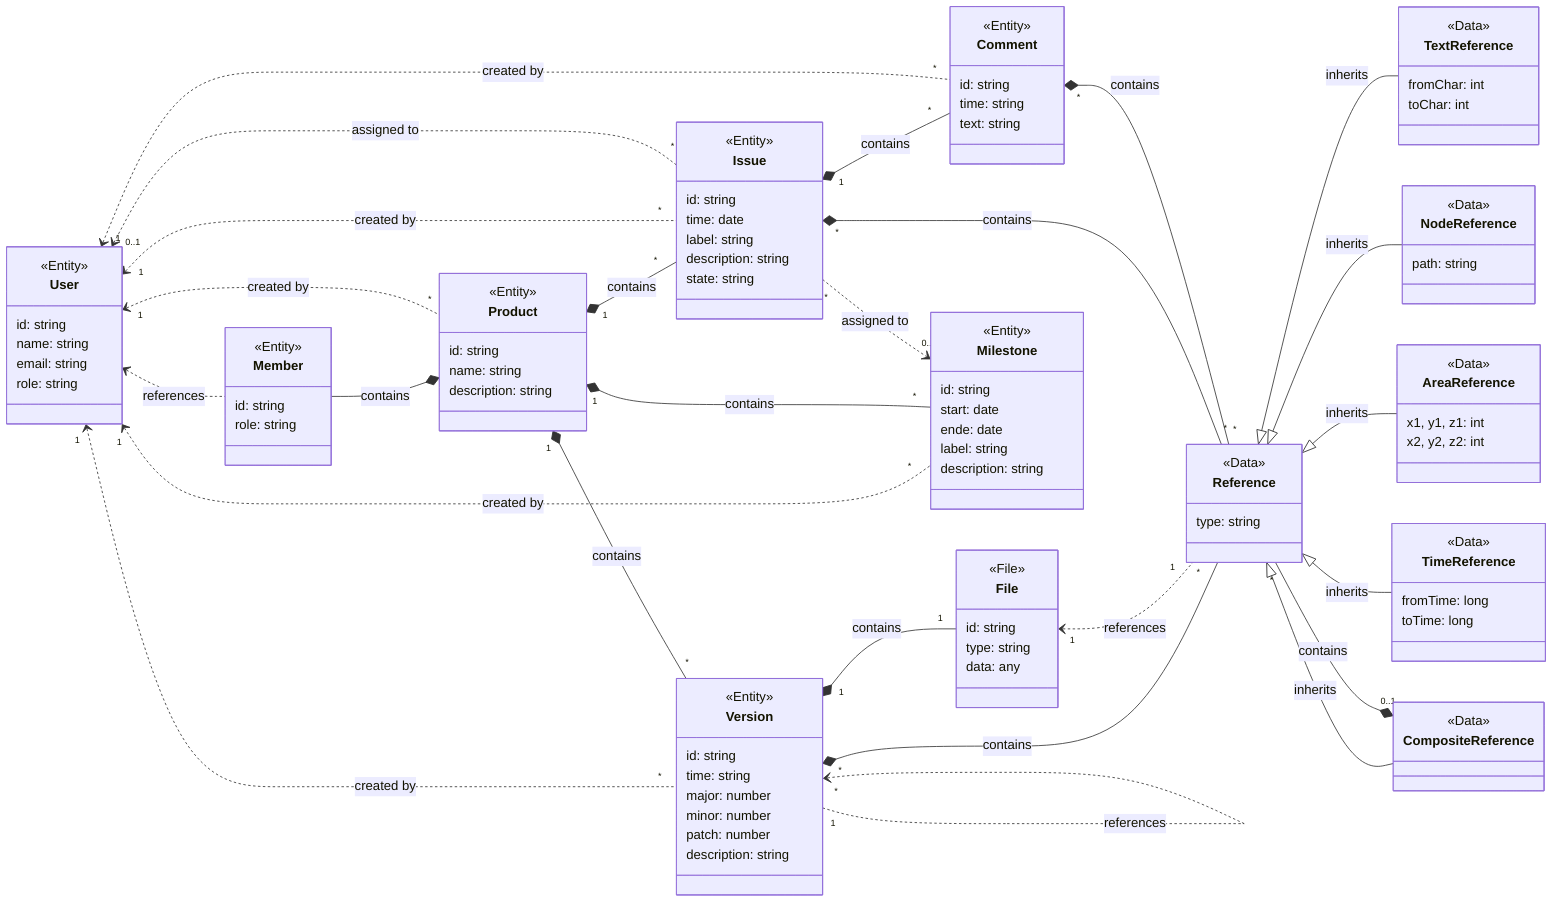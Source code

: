classDiagram
    direction LR

    class User {
        id: string
        name: string
        email: string
        role: string
    }
    class Product {
        id: string
        name: string
        description: string
    }
    class Member {
        id: string
        role: string
    }
    class Version {
        id: string
        time: string
        major: number
        minor: number
        patch: number
        description: string
    }
    class File {
        id: string
        type: string
        data: any
    }
    class Reference {
        type: string
    }
    class Issue {
        id: string
        time: date
        label: string
        description: string
        state: string
    }
    class Comment {
        id: string
        time: string
        text: string
    }
    class Milestone {
        id: string
        start: date
        ende: date
        label: string
        description: string
    }

    <<Entity>> User
    <<Entity>> Product
    <<Entity>> Member
    <<Entity>> Version
    <<Entity>> Issue
    <<Entity>> Comment
    <<Entity>> Milestone

    <<File>> File

    <<Data>> Reference

    User <.. Member : references
    Member --* Product : contains

    Issue "1" *-- "*" Comment : contains
    Product "1" *-- "*" Issue : contains

    User "1" <.. "*" Product : created by
    User "1" <.. "*" Version : created by
    User "1" <.. "*" Issue : created by
    User "1" <.. "*" Comment : created by
    User "1" <.. "*" Milestone : created by
    
    Product "1" *-- "*" Version : contains
    Product "1" *-- "*" Milestone : contains
    
    Version "1" *-- "1" File : contains
    Version "1" ..> "*" Version : references
    Version "*" *-- "*" Reference : contains
    File  "1" <.. "1" Reference : references
    
    Issue "*" ..> "0..1" Milestone : assigned to
    Issue "*" ..> "0..1" User : assigned to
    Issue "*" *-- "*" Reference : contains
    Comment "*" *-- "*" Reference : contains

    Reference <|-- TextReference: inherits
    Reference <|-- NodeReference: inherits
    Reference <|-- AreaReference: inherits
    Reference <|-- TimeReference: inherits
    Reference <|-- CompositeReference: inherits
    Reference "*" --* "0..1" CompositeReference: contains

    class TextReference {
        fromChar: int
        toChar: int
    }
    class NodeReference {
        path: string
    }
    class AreaReference {
        x1, y1, z1: int
        x2, y2, z2: int
    }
    class TimeReference {
        fromTime: long
        toTime: long
    }
    class CompositeReference {

    }

    <<Data>> TextReference
    <<Data>> NodeReference
    <<Data>> AreaReference
    <<Data>> TimeReference
    <<Data>> CompositeReference